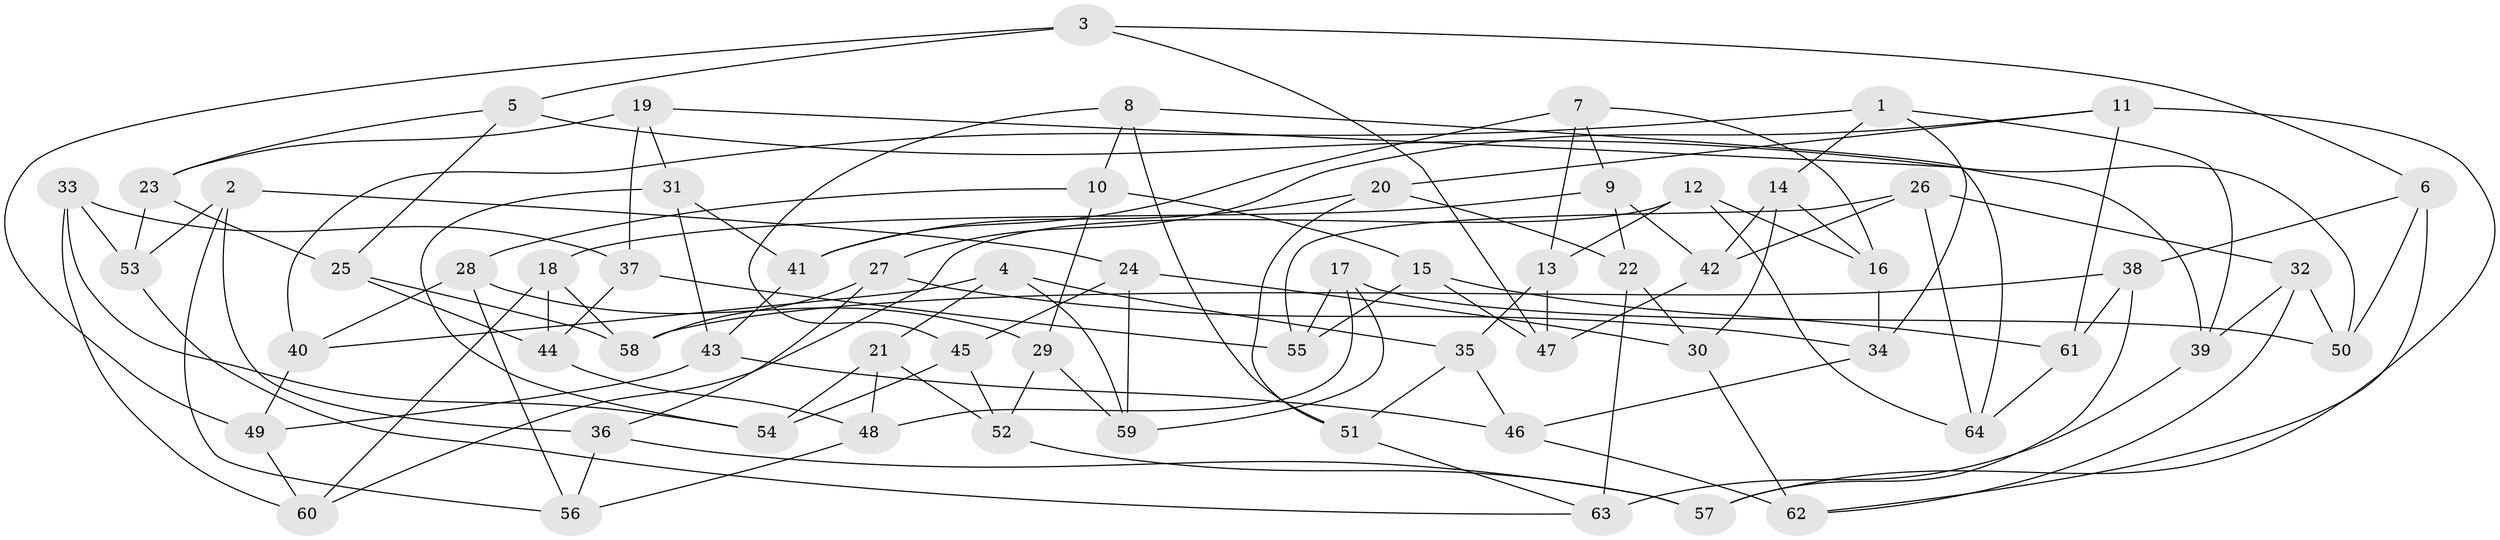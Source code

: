 // coarse degree distribution, {6: 0.5263157894736842, 3: 0.05263157894736842, 4: 0.2631578947368421, 5: 0.15789473684210525}
// Generated by graph-tools (version 1.1) at 2025/42/03/06/25 10:42:22]
// undirected, 64 vertices, 128 edges
graph export_dot {
graph [start="1"]
  node [color=gray90,style=filled];
  1;
  2;
  3;
  4;
  5;
  6;
  7;
  8;
  9;
  10;
  11;
  12;
  13;
  14;
  15;
  16;
  17;
  18;
  19;
  20;
  21;
  22;
  23;
  24;
  25;
  26;
  27;
  28;
  29;
  30;
  31;
  32;
  33;
  34;
  35;
  36;
  37;
  38;
  39;
  40;
  41;
  42;
  43;
  44;
  45;
  46;
  47;
  48;
  49;
  50;
  51;
  52;
  53;
  54;
  55;
  56;
  57;
  58;
  59;
  60;
  61;
  62;
  63;
  64;
  1 -- 39;
  1 -- 34;
  1 -- 14;
  1 -- 40;
  2 -- 53;
  2 -- 36;
  2 -- 56;
  2 -- 24;
  3 -- 49;
  3 -- 47;
  3 -- 5;
  3 -- 6;
  4 -- 35;
  4 -- 59;
  4 -- 21;
  4 -- 40;
  5 -- 23;
  5 -- 25;
  5 -- 50;
  6 -- 62;
  6 -- 50;
  6 -- 38;
  7 -- 16;
  7 -- 13;
  7 -- 9;
  7 -- 41;
  8 -- 64;
  8 -- 10;
  8 -- 51;
  8 -- 45;
  9 -- 18;
  9 -- 22;
  9 -- 42;
  10 -- 29;
  10 -- 15;
  10 -- 28;
  11 -- 27;
  11 -- 20;
  11 -- 61;
  11 -- 57;
  12 -- 13;
  12 -- 16;
  12 -- 60;
  12 -- 64;
  13 -- 35;
  13 -- 47;
  14 -- 42;
  14 -- 16;
  14 -- 30;
  15 -- 47;
  15 -- 55;
  15 -- 61;
  16 -- 34;
  17 -- 55;
  17 -- 48;
  17 -- 59;
  17 -- 50;
  18 -- 44;
  18 -- 58;
  18 -- 60;
  19 -- 23;
  19 -- 31;
  19 -- 39;
  19 -- 37;
  20 -- 41;
  20 -- 51;
  20 -- 22;
  21 -- 48;
  21 -- 54;
  21 -- 52;
  22 -- 63;
  22 -- 30;
  23 -- 25;
  23 -- 53;
  24 -- 30;
  24 -- 45;
  24 -- 59;
  25 -- 44;
  25 -- 58;
  26 -- 55;
  26 -- 64;
  26 -- 42;
  26 -- 32;
  27 -- 34;
  27 -- 58;
  27 -- 36;
  28 -- 40;
  28 -- 56;
  28 -- 29;
  29 -- 59;
  29 -- 52;
  30 -- 62;
  31 -- 43;
  31 -- 41;
  31 -- 54;
  32 -- 62;
  32 -- 39;
  32 -- 50;
  33 -- 54;
  33 -- 53;
  33 -- 60;
  33 -- 37;
  34 -- 46;
  35 -- 51;
  35 -- 46;
  36 -- 57;
  36 -- 56;
  37 -- 55;
  37 -- 44;
  38 -- 61;
  38 -- 57;
  38 -- 58;
  39 -- 63;
  40 -- 49;
  41 -- 43;
  42 -- 47;
  43 -- 49;
  43 -- 46;
  44 -- 48;
  45 -- 52;
  45 -- 54;
  46 -- 62;
  48 -- 56;
  49 -- 60;
  51 -- 63;
  52 -- 57;
  53 -- 63;
  61 -- 64;
}
